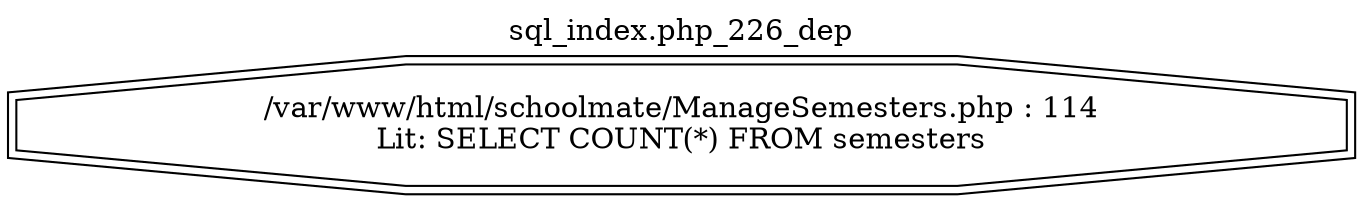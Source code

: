digraph cfg {
  label="sql_index.php_226_dep";
  labelloc=t;
  n1 [shape=doubleoctagon, label="/var/www/html/schoolmate/ManageSemesters.php : 114\nLit: SELECT COUNT(*) FROM semesters\n"];
}
